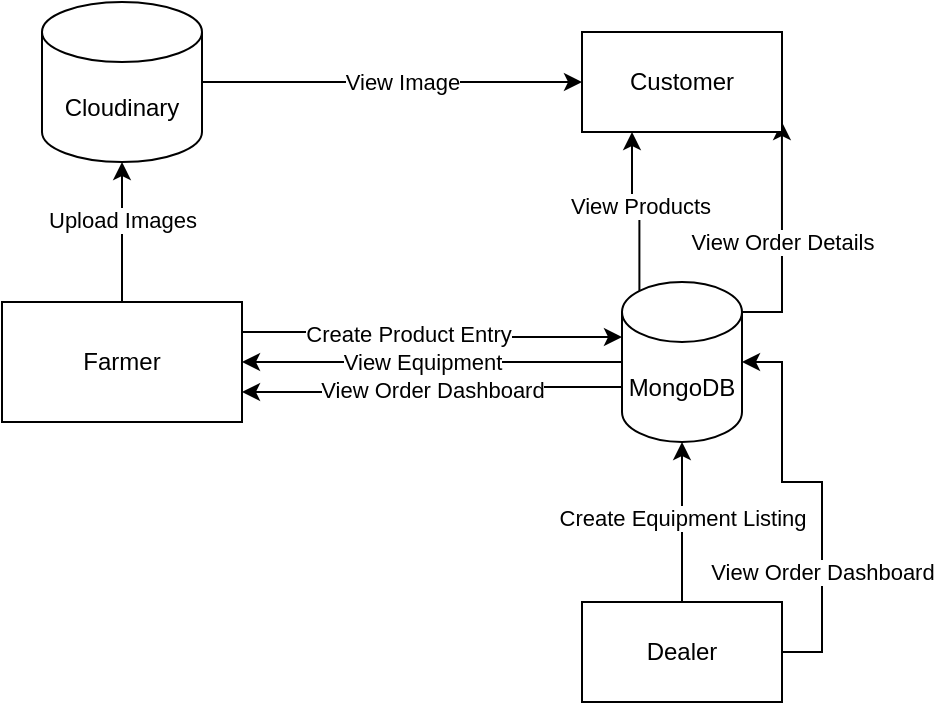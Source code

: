 <mxfile version="24.2.0" type="device">
  <diagram name="Page-1" id="0QWvSErwzNonlfV24U-0">
    <mxGraphModel dx="757" dy="540" grid="1" gridSize="10" guides="1" tooltips="1" connect="1" arrows="1" fold="1" page="1" pageScale="1" pageWidth="850" pageHeight="1100" math="0" shadow="0">
      <root>
        <mxCell id="0" />
        <mxCell id="1" parent="0" />
        <mxCell id="JXcaVInuVGJE_VHxCGp_-1" value="Farmer" style="rounded=0;whiteSpace=wrap;html=1;" vertex="1" parent="1">
          <mxGeometry x="60" y="350" width="120" height="60" as="geometry" />
        </mxCell>
        <mxCell id="JXcaVInuVGJE_VHxCGp_-8" style="edgeStyle=orthogonalEdgeStyle;rounded=0;orthogonalLoop=1;jettySize=auto;html=1;exitX=0;exitY=0.5;exitDx=0;exitDy=0;exitPerimeter=0;entryX=1;entryY=0.5;entryDx=0;entryDy=0;" edge="1" parent="1" source="JXcaVInuVGJE_VHxCGp_-2" target="JXcaVInuVGJE_VHxCGp_-1">
          <mxGeometry relative="1" as="geometry" />
        </mxCell>
        <mxCell id="JXcaVInuVGJE_VHxCGp_-9" value="View Equipment" style="edgeLabel;html=1;align=center;verticalAlign=middle;resizable=0;points=[];" vertex="1" connectable="0" parent="JXcaVInuVGJE_VHxCGp_-8">
          <mxGeometry x="0.236" y="4" relative="1" as="geometry">
            <mxPoint x="17" y="-4" as="offset" />
          </mxGeometry>
        </mxCell>
        <mxCell id="JXcaVInuVGJE_VHxCGp_-10" style="edgeStyle=orthogonalEdgeStyle;rounded=0;orthogonalLoop=1;jettySize=auto;html=1;exitX=0;exitY=0;exitDx=0;exitDy=52.5;exitPerimeter=0;entryX=1;entryY=0.75;entryDx=0;entryDy=0;" edge="1" parent="1" source="JXcaVInuVGJE_VHxCGp_-2" target="JXcaVInuVGJE_VHxCGp_-1">
          <mxGeometry relative="1" as="geometry" />
        </mxCell>
        <mxCell id="JXcaVInuVGJE_VHxCGp_-14" value="View Order Dashboard" style="edgeLabel;html=1;align=center;verticalAlign=middle;resizable=0;points=[];" vertex="1" connectable="0" parent="JXcaVInuVGJE_VHxCGp_-10">
          <mxGeometry x="0.005" relative="1" as="geometry">
            <mxPoint as="offset" />
          </mxGeometry>
        </mxCell>
        <mxCell id="JXcaVInuVGJE_VHxCGp_-23" style="edgeStyle=orthogonalEdgeStyle;rounded=0;orthogonalLoop=1;jettySize=auto;html=1;exitX=0.145;exitY=0;exitDx=0;exitDy=4.35;exitPerimeter=0;entryX=0.25;entryY=1;entryDx=0;entryDy=0;" edge="1" parent="1" source="JXcaVInuVGJE_VHxCGp_-2" target="JXcaVInuVGJE_VHxCGp_-22">
          <mxGeometry relative="1" as="geometry" />
        </mxCell>
        <mxCell id="JXcaVInuVGJE_VHxCGp_-24" value="View Products" style="edgeLabel;html=1;align=center;verticalAlign=middle;resizable=0;points=[];" vertex="1" connectable="0" parent="JXcaVInuVGJE_VHxCGp_-23">
          <mxGeometry x="0.008" y="-1" relative="1" as="geometry">
            <mxPoint as="offset" />
          </mxGeometry>
        </mxCell>
        <mxCell id="JXcaVInuVGJE_VHxCGp_-25" style="edgeStyle=orthogonalEdgeStyle;rounded=0;orthogonalLoop=1;jettySize=auto;html=1;exitX=1;exitY=0;exitDx=0;exitDy=15;exitPerimeter=0;entryX=1;entryY=1;entryDx=0;entryDy=0;" edge="1" parent="1" source="JXcaVInuVGJE_VHxCGp_-2">
          <mxGeometry relative="1" as="geometry">
            <mxPoint x="421.27" y="339.35" as="sourcePoint" />
            <mxPoint x="449.97" y="260" as="targetPoint" />
            <Array as="points">
              <mxPoint x="450" y="355" />
            </Array>
          </mxGeometry>
        </mxCell>
        <mxCell id="JXcaVInuVGJE_VHxCGp_-26" value="View Order Details" style="edgeLabel;html=1;align=center;verticalAlign=middle;resizable=0;points=[];" vertex="1" connectable="0" parent="JXcaVInuVGJE_VHxCGp_-25">
          <mxGeometry x="-0.656" y="1" relative="1" as="geometry">
            <mxPoint x="1" y="-35" as="offset" />
          </mxGeometry>
        </mxCell>
        <mxCell id="JXcaVInuVGJE_VHxCGp_-2" value="MongoDB" style="shape=cylinder3;whiteSpace=wrap;html=1;boundedLbl=1;backgroundOutline=1;size=15;" vertex="1" parent="1">
          <mxGeometry x="370" y="340" width="60" height="80" as="geometry" />
        </mxCell>
        <mxCell id="JXcaVInuVGJE_VHxCGp_-27" style="edgeStyle=orthogonalEdgeStyle;rounded=0;orthogonalLoop=1;jettySize=auto;html=1;entryX=0;entryY=0.5;entryDx=0;entryDy=0;" edge="1" parent="1" source="JXcaVInuVGJE_VHxCGp_-3" target="JXcaVInuVGJE_VHxCGp_-22">
          <mxGeometry relative="1" as="geometry" />
        </mxCell>
        <mxCell id="JXcaVInuVGJE_VHxCGp_-28" value="View Image" style="edgeLabel;html=1;align=center;verticalAlign=middle;resizable=0;points=[];" vertex="1" connectable="0" parent="JXcaVInuVGJE_VHxCGp_-27">
          <mxGeometry x="0.202" y="-2" relative="1" as="geometry">
            <mxPoint x="-14" y="-2" as="offset" />
          </mxGeometry>
        </mxCell>
        <mxCell id="JXcaVInuVGJE_VHxCGp_-3" value="Cloudinary" style="shape=cylinder3;whiteSpace=wrap;html=1;boundedLbl=1;backgroundOutline=1;size=15;" vertex="1" parent="1">
          <mxGeometry x="80" y="200" width="80" height="80" as="geometry" />
        </mxCell>
        <mxCell id="JXcaVInuVGJE_VHxCGp_-4" style="edgeStyle=orthogonalEdgeStyle;rounded=0;orthogonalLoop=1;jettySize=auto;html=1;entryX=0.5;entryY=1;entryDx=0;entryDy=0;entryPerimeter=0;exitX=0.5;exitY=0;exitDx=0;exitDy=0;" edge="1" parent="1" source="JXcaVInuVGJE_VHxCGp_-1" target="JXcaVInuVGJE_VHxCGp_-3">
          <mxGeometry relative="1" as="geometry" />
        </mxCell>
        <mxCell id="JXcaVInuVGJE_VHxCGp_-5" value="Upload Images" style="edgeLabel;html=1;align=center;verticalAlign=middle;resizable=0;points=[];" vertex="1" connectable="0" parent="JXcaVInuVGJE_VHxCGp_-4">
          <mxGeometry x="0.189" relative="1" as="geometry">
            <mxPoint as="offset" />
          </mxGeometry>
        </mxCell>
        <mxCell id="JXcaVInuVGJE_VHxCGp_-6" style="edgeStyle=orthogonalEdgeStyle;rounded=0;orthogonalLoop=1;jettySize=auto;html=1;exitX=1;exitY=0.25;exitDx=0;exitDy=0;entryX=0;entryY=0;entryDx=0;entryDy=27.5;entryPerimeter=0;" edge="1" parent="1" source="JXcaVInuVGJE_VHxCGp_-1" target="JXcaVInuVGJE_VHxCGp_-2">
          <mxGeometry relative="1" as="geometry" />
        </mxCell>
        <mxCell id="JXcaVInuVGJE_VHxCGp_-7" value="Create Product Entry" style="edgeLabel;html=1;align=center;verticalAlign=middle;resizable=0;points=[];" vertex="1" connectable="0" parent="JXcaVInuVGJE_VHxCGp_-6">
          <mxGeometry x="-0.14" y="-1" relative="1" as="geometry">
            <mxPoint as="offset" />
          </mxGeometry>
        </mxCell>
        <mxCell id="JXcaVInuVGJE_VHxCGp_-15" value="Dealer" style="html=1;dashed=0;whiteSpace=wrap;" vertex="1" parent="1">
          <mxGeometry x="350" y="500" width="100" height="50" as="geometry" />
        </mxCell>
        <mxCell id="JXcaVInuVGJE_VHxCGp_-16" style="edgeStyle=orthogonalEdgeStyle;rounded=0;orthogonalLoop=1;jettySize=auto;html=1;entryX=0.5;entryY=1;entryDx=0;entryDy=0;entryPerimeter=0;" edge="1" parent="1" source="JXcaVInuVGJE_VHxCGp_-15" target="JXcaVInuVGJE_VHxCGp_-2">
          <mxGeometry relative="1" as="geometry" />
        </mxCell>
        <mxCell id="JXcaVInuVGJE_VHxCGp_-17" value="Create Equipment Listing" style="edgeLabel;html=1;align=center;verticalAlign=middle;resizable=0;points=[];" vertex="1" connectable="0" parent="JXcaVInuVGJE_VHxCGp_-16">
          <mxGeometry x="-0.004" relative="1" as="geometry">
            <mxPoint y="-2" as="offset" />
          </mxGeometry>
        </mxCell>
        <mxCell id="JXcaVInuVGJE_VHxCGp_-20" style="edgeStyle=orthogonalEdgeStyle;rounded=0;orthogonalLoop=1;jettySize=auto;html=1;entryX=1;entryY=0.5;entryDx=0;entryDy=0;entryPerimeter=0;" edge="1" parent="1" source="JXcaVInuVGJE_VHxCGp_-15" target="JXcaVInuVGJE_VHxCGp_-2">
          <mxGeometry relative="1" as="geometry">
            <Array as="points">
              <mxPoint x="470" y="525" />
              <mxPoint x="470" y="440" />
              <mxPoint x="450" y="380" />
            </Array>
          </mxGeometry>
        </mxCell>
        <mxCell id="JXcaVInuVGJE_VHxCGp_-21" value="View Order Dashboard" style="edgeLabel;html=1;align=center;verticalAlign=middle;resizable=0;points=[];" vertex="1" connectable="0" parent="JXcaVInuVGJE_VHxCGp_-20">
          <mxGeometry x="-0.408" relative="1" as="geometry">
            <mxPoint as="offset" />
          </mxGeometry>
        </mxCell>
        <mxCell id="JXcaVInuVGJE_VHxCGp_-22" value="Customer" style="html=1;dashed=0;whiteSpace=wrap;" vertex="1" parent="1">
          <mxGeometry x="350" y="215" width="100" height="50" as="geometry" />
        </mxCell>
      </root>
    </mxGraphModel>
  </diagram>
</mxfile>
